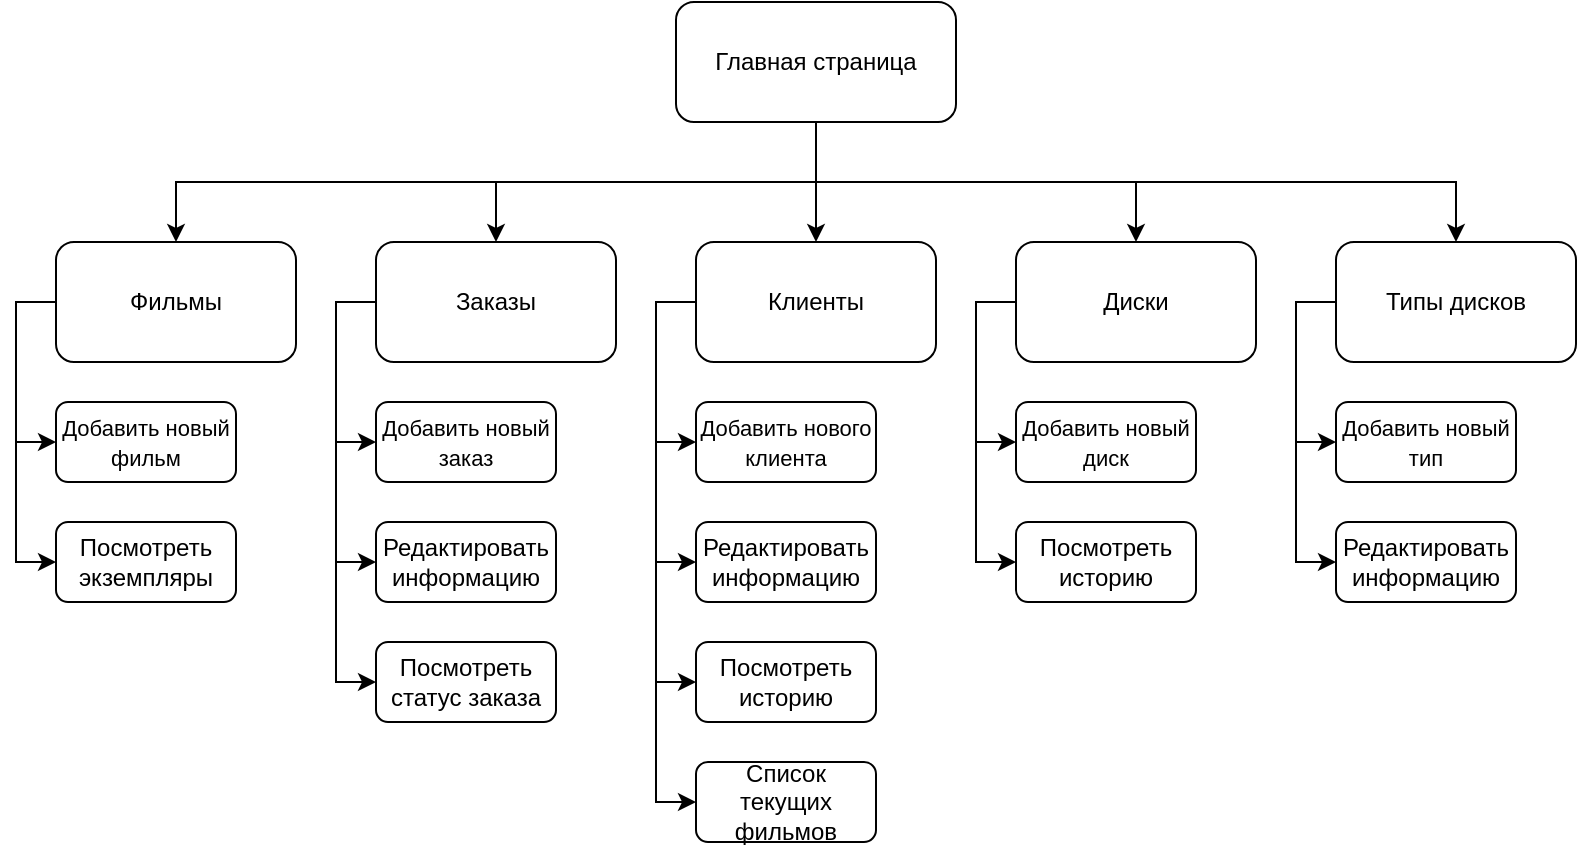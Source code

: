 <mxfile version="14.4.2" type="device"><diagram id="SDCBYD5jbdMgoiL_mmgV" name="Page-1"><mxGraphModel dx="946" dy="542" grid="1" gridSize="10" guides="1" tooltips="1" connect="1" arrows="1" fold="1" page="1" pageScale="1" pageWidth="850" pageHeight="1100" math="0" shadow="0"><root><mxCell id="0"/><mxCell id="1" parent="0"/><mxCell id="k2EdaKavsXWER87xGmsY-6" style="edgeStyle=orthogonalEdgeStyle;rounded=0;orthogonalLoop=1;jettySize=auto;html=1;exitX=0.5;exitY=1;exitDx=0;exitDy=0;entryX=0.5;entryY=0;entryDx=0;entryDy=0;" parent="1" source="UFuwtDNq0oPolu9beQe5-1" target="UFuwtDNq0oPolu9beQe5-2" edge="1"><mxGeometry relative="1" as="geometry"/></mxCell><mxCell id="k2EdaKavsXWER87xGmsY-8" style="edgeStyle=orthogonalEdgeStyle;rounded=0;orthogonalLoop=1;jettySize=auto;html=1;exitX=0.5;exitY=1;exitDx=0;exitDy=0;" parent="1" source="UFuwtDNq0oPolu9beQe5-1" target="k2EdaKavsXWER87xGmsY-2" edge="1"><mxGeometry relative="1" as="geometry"/></mxCell><mxCell id="k2EdaKavsXWER87xGmsY-9" style="edgeStyle=orthogonalEdgeStyle;rounded=0;orthogonalLoop=1;jettySize=auto;html=1;exitX=0.5;exitY=1;exitDx=0;exitDy=0;" parent="1" source="UFuwtDNq0oPolu9beQe5-1" target="k2EdaKavsXWER87xGmsY-3" edge="1"><mxGeometry relative="1" as="geometry"/></mxCell><mxCell id="k2EdaKavsXWER87xGmsY-10" style="edgeStyle=orthogonalEdgeStyle;rounded=0;orthogonalLoop=1;jettySize=auto;html=1;exitX=0.5;exitY=1;exitDx=0;exitDy=0;" parent="1" source="UFuwtDNq0oPolu9beQe5-1" target="k2EdaKavsXWER87xGmsY-5" edge="1"><mxGeometry relative="1" as="geometry"/></mxCell><mxCell id="k2EdaKavsXWER87xGmsY-13" style="edgeStyle=orthogonalEdgeStyle;rounded=0;orthogonalLoop=1;jettySize=auto;html=1;exitX=0.5;exitY=1;exitDx=0;exitDy=0;" parent="1" source="UFuwtDNq0oPolu9beQe5-1" target="k2EdaKavsXWER87xGmsY-11" edge="1"><mxGeometry relative="1" as="geometry"/></mxCell><mxCell id="UFuwtDNq0oPolu9beQe5-1" value="Главная страница" style="rounded=1;whiteSpace=wrap;html=1;" parent="1" vertex="1"><mxGeometry x="365" y="90" width="140" height="60" as="geometry"/></mxCell><mxCell id="k2EdaKavsXWER87xGmsY-30" style="edgeStyle=orthogonalEdgeStyle;rounded=0;orthogonalLoop=1;jettySize=auto;html=1;exitX=0;exitY=0.5;exitDx=0;exitDy=0;entryX=0;entryY=0.5;entryDx=0;entryDy=0;" parent="1" source="UFuwtDNq0oPolu9beQe5-2" target="k2EdaKavsXWER87xGmsY-14" edge="1"><mxGeometry relative="1" as="geometry"/></mxCell><mxCell id="k2EdaKavsXWER87xGmsY-46" style="edgeStyle=orthogonalEdgeStyle;rounded=0;orthogonalLoop=1;jettySize=auto;html=1;exitX=0;exitY=0.5;exitDx=0;exitDy=0;entryX=0;entryY=0.5;entryDx=0;entryDy=0;" parent="1" source="UFuwtDNq0oPolu9beQe5-2" target="k2EdaKavsXWER87xGmsY-45" edge="1"><mxGeometry relative="1" as="geometry"/></mxCell><mxCell id="UFuwtDNq0oPolu9beQe5-2" value="Фильмы" style="rounded=1;whiteSpace=wrap;html=1;" parent="1" vertex="1"><mxGeometry x="55" y="210" width="120" height="60" as="geometry"/></mxCell><mxCell id="k2EdaKavsXWER87xGmsY-32" style="edgeStyle=orthogonalEdgeStyle;rounded=0;orthogonalLoop=1;jettySize=auto;html=1;exitX=0;exitY=0.5;exitDx=0;exitDy=0;entryX=0;entryY=0.5;entryDx=0;entryDy=0;" parent="1" source="k2EdaKavsXWER87xGmsY-2" target="k2EdaKavsXWER87xGmsY-17" edge="1"><mxGeometry relative="1" as="geometry"/></mxCell><mxCell id="k2EdaKavsXWER87xGmsY-33" style="edgeStyle=orthogonalEdgeStyle;rounded=0;orthogonalLoop=1;jettySize=auto;html=1;exitX=0;exitY=0.5;exitDx=0;exitDy=0;entryX=0;entryY=0.5;entryDx=0;entryDy=0;" parent="1" source="k2EdaKavsXWER87xGmsY-2" target="k2EdaKavsXWER87xGmsY-18" edge="1"><mxGeometry relative="1" as="geometry"/></mxCell><mxCell id="k2EdaKavsXWER87xGmsY-34" style="edgeStyle=orthogonalEdgeStyle;rounded=0;orthogonalLoop=1;jettySize=auto;html=1;exitX=0;exitY=0.5;exitDx=0;exitDy=0;entryX=0;entryY=0.5;entryDx=0;entryDy=0;" parent="1" source="k2EdaKavsXWER87xGmsY-2" target="k2EdaKavsXWER87xGmsY-29" edge="1"><mxGeometry relative="1" as="geometry"/></mxCell><mxCell id="k2EdaKavsXWER87xGmsY-2" value="Заказы" style="rounded=1;whiteSpace=wrap;html=1;" parent="1" vertex="1"><mxGeometry x="215" y="210" width="120" height="60" as="geometry"/></mxCell><mxCell id="k2EdaKavsXWER87xGmsY-35" style="edgeStyle=orthogonalEdgeStyle;rounded=0;orthogonalLoop=1;jettySize=auto;html=1;exitX=0;exitY=0.5;exitDx=0;exitDy=0;entryX=0;entryY=0.5;entryDx=0;entryDy=0;" parent="1" source="k2EdaKavsXWER87xGmsY-3" target="k2EdaKavsXWER87xGmsY-20" edge="1"><mxGeometry relative="1" as="geometry"/></mxCell><mxCell id="k2EdaKavsXWER87xGmsY-36" style="edgeStyle=orthogonalEdgeStyle;rounded=0;orthogonalLoop=1;jettySize=auto;html=1;exitX=0;exitY=0.5;exitDx=0;exitDy=0;entryX=0;entryY=0.5;entryDx=0;entryDy=0;" parent="1" source="k2EdaKavsXWER87xGmsY-3" target="k2EdaKavsXWER87xGmsY-21" edge="1"><mxGeometry relative="1" as="geometry"/></mxCell><mxCell id="k2EdaKavsXWER87xGmsY-37" style="edgeStyle=orthogonalEdgeStyle;rounded=0;orthogonalLoop=1;jettySize=auto;html=1;exitX=0;exitY=0.5;exitDx=0;exitDy=0;entryX=0;entryY=0.5;entryDx=0;entryDy=0;" parent="1" source="k2EdaKavsXWER87xGmsY-3" target="k2EdaKavsXWER87xGmsY-27" edge="1"><mxGeometry relative="1" as="geometry"/></mxCell><mxCell id="k2EdaKavsXWER87xGmsY-38" style="edgeStyle=orthogonalEdgeStyle;rounded=0;orthogonalLoop=1;jettySize=auto;html=1;exitX=0;exitY=0.5;exitDx=0;exitDy=0;entryX=0;entryY=0.5;entryDx=0;entryDy=0;" parent="1" source="k2EdaKavsXWER87xGmsY-3" target="k2EdaKavsXWER87xGmsY-28" edge="1"><mxGeometry relative="1" as="geometry"/></mxCell><mxCell id="k2EdaKavsXWER87xGmsY-3" value="Клиенты" style="rounded=1;whiteSpace=wrap;html=1;" parent="1" vertex="1"><mxGeometry x="375" y="210" width="120" height="60" as="geometry"/></mxCell><mxCell id="k2EdaKavsXWER87xGmsY-47" style="edgeStyle=orthogonalEdgeStyle;rounded=0;orthogonalLoop=1;jettySize=auto;html=1;exitX=0;exitY=0.5;exitDx=0;exitDy=0;entryX=0;entryY=0.5;entryDx=0;entryDy=0;" parent="1" source="k2EdaKavsXWER87xGmsY-5" target="k2EdaKavsXWER87xGmsY-23" edge="1"><mxGeometry relative="1" as="geometry"/></mxCell><mxCell id="Zn3PJjIlD2_N9roOA2I3-3" style="edgeStyle=orthogonalEdgeStyle;rounded=0;orthogonalLoop=1;jettySize=auto;html=1;exitX=0;exitY=0.5;exitDx=0;exitDy=0;entryX=0;entryY=0.5;entryDx=0;entryDy=0;" edge="1" parent="1" source="k2EdaKavsXWER87xGmsY-5" target="Zn3PJjIlD2_N9roOA2I3-2"><mxGeometry relative="1" as="geometry"/></mxCell><mxCell id="k2EdaKavsXWER87xGmsY-5" value="Диски" style="rounded=1;whiteSpace=wrap;html=1;" parent="1" vertex="1"><mxGeometry x="535" y="210" width="120" height="60" as="geometry"/></mxCell><mxCell id="k2EdaKavsXWER87xGmsY-42" style="edgeStyle=orthogonalEdgeStyle;rounded=0;orthogonalLoop=1;jettySize=auto;html=1;exitX=0;exitY=0.5;exitDx=0;exitDy=0;entryX=0;entryY=0.5;entryDx=0;entryDy=0;" parent="1" source="k2EdaKavsXWER87xGmsY-11" target="k2EdaKavsXWER87xGmsY-24" edge="1"><mxGeometry relative="1" as="geometry"/></mxCell><mxCell id="k2EdaKavsXWER87xGmsY-43" style="edgeStyle=orthogonalEdgeStyle;rounded=0;orthogonalLoop=1;jettySize=auto;html=1;exitX=0;exitY=0.5;exitDx=0;exitDy=0;entryX=0;entryY=0.5;entryDx=0;entryDy=0;" parent="1" source="k2EdaKavsXWER87xGmsY-11" target="k2EdaKavsXWER87xGmsY-26" edge="1"><mxGeometry relative="1" as="geometry"/></mxCell><mxCell id="k2EdaKavsXWER87xGmsY-11" value="Типы дисков" style="rounded=1;whiteSpace=wrap;html=1;" parent="1" vertex="1"><mxGeometry x="695" y="210" width="120" height="60" as="geometry"/></mxCell><mxCell id="k2EdaKavsXWER87xGmsY-14" value="&lt;font style=&quot;font-size: 11px&quot;&gt;Добавить новый фильм&lt;br&gt;&lt;/font&gt;" style="rounded=1;whiteSpace=wrap;html=1;" parent="1" vertex="1"><mxGeometry x="55" y="290" width="90" height="40" as="geometry"/></mxCell><mxCell id="k2EdaKavsXWER87xGmsY-17" value="&lt;font style=&quot;font-size: 11px&quot;&gt;Добавить новый заказ&lt;br&gt;&lt;/font&gt;" style="rounded=1;whiteSpace=wrap;html=1;" parent="1" vertex="1"><mxGeometry x="215" y="290" width="90" height="40" as="geometry"/></mxCell><mxCell id="k2EdaKavsXWER87xGmsY-18" value="Редактировать информацию&lt;font style=&quot;font-size: 11px&quot;&gt;&lt;br&gt;&lt;/font&gt;" style="rounded=1;whiteSpace=wrap;html=1;" parent="1" vertex="1"><mxGeometry x="215" y="350" width="90" height="40" as="geometry"/></mxCell><mxCell id="k2EdaKavsXWER87xGmsY-20" value="&lt;font style=&quot;font-size: 11px&quot;&gt;Добавить нового клиента&lt;br&gt;&lt;/font&gt;" style="rounded=1;whiteSpace=wrap;html=1;" parent="1" vertex="1"><mxGeometry x="375" y="290" width="90" height="40" as="geometry"/></mxCell><mxCell id="k2EdaKavsXWER87xGmsY-21" value="Редактировать информацию&lt;font style=&quot;font-size: 11px&quot;&gt;&lt;br&gt;&lt;/font&gt;" style="rounded=1;whiteSpace=wrap;html=1;" parent="1" vertex="1"><mxGeometry x="375" y="350" width="90" height="40" as="geometry"/></mxCell><mxCell id="k2EdaKavsXWER87xGmsY-23" value="&lt;font style=&quot;font-size: 11px&quot;&gt;Добавить новый диск&lt;br&gt;&lt;/font&gt;" style="rounded=1;whiteSpace=wrap;html=1;" parent="1" vertex="1"><mxGeometry x="535" y="290" width="90" height="40" as="geometry"/></mxCell><mxCell id="k2EdaKavsXWER87xGmsY-24" value="&lt;font style=&quot;font-size: 11px&quot;&gt;Добавить новый тип&lt;br&gt;&lt;/font&gt;" style="rounded=1;whiteSpace=wrap;html=1;" parent="1" vertex="1"><mxGeometry x="695" y="290" width="90" height="40" as="geometry"/></mxCell><mxCell id="k2EdaKavsXWER87xGmsY-26" value="Редактировать информацию&lt;font style=&quot;font-size: 11px&quot;&gt;&lt;br&gt;&lt;/font&gt;" style="rounded=1;whiteSpace=wrap;html=1;" parent="1" vertex="1"><mxGeometry x="695" y="350" width="90" height="40" as="geometry"/></mxCell><mxCell id="k2EdaKavsXWER87xGmsY-27" value="Посмотреть историю&lt;font style=&quot;font-size: 11px&quot;&gt;&lt;br&gt;&lt;/font&gt;" style="rounded=1;whiteSpace=wrap;html=1;" parent="1" vertex="1"><mxGeometry x="375" y="410" width="90" height="40" as="geometry"/></mxCell><mxCell id="k2EdaKavsXWER87xGmsY-28" value="Список текущих фильмов&lt;font style=&quot;font-size: 11px&quot;&gt;&lt;br&gt;&lt;/font&gt;" style="rounded=1;whiteSpace=wrap;html=1;" parent="1" vertex="1"><mxGeometry x="375" y="470" width="90" height="40" as="geometry"/></mxCell><mxCell id="k2EdaKavsXWER87xGmsY-29" value="Посмотреть статус заказа&lt;font style=&quot;font-size: 11px&quot;&gt;&lt;br&gt;&lt;/font&gt;" style="rounded=1;whiteSpace=wrap;html=1;" parent="1" vertex="1"><mxGeometry x="215" y="410" width="90" height="40" as="geometry"/></mxCell><mxCell id="k2EdaKavsXWER87xGmsY-45" value="Посмотреть экземпляры&lt;font style=&quot;font-size: 11px&quot;&gt;&lt;br&gt;&lt;/font&gt;" style="rounded=1;whiteSpace=wrap;html=1;" parent="1" vertex="1"><mxGeometry x="55" y="350" width="90" height="40" as="geometry"/></mxCell><mxCell id="Zn3PJjIlD2_N9roOA2I3-2" value="Посмотреть историю" style="rounded=1;whiteSpace=wrap;html=1;" vertex="1" parent="1"><mxGeometry x="535" y="350" width="90" height="40" as="geometry"/></mxCell></root></mxGraphModel></diagram></mxfile>